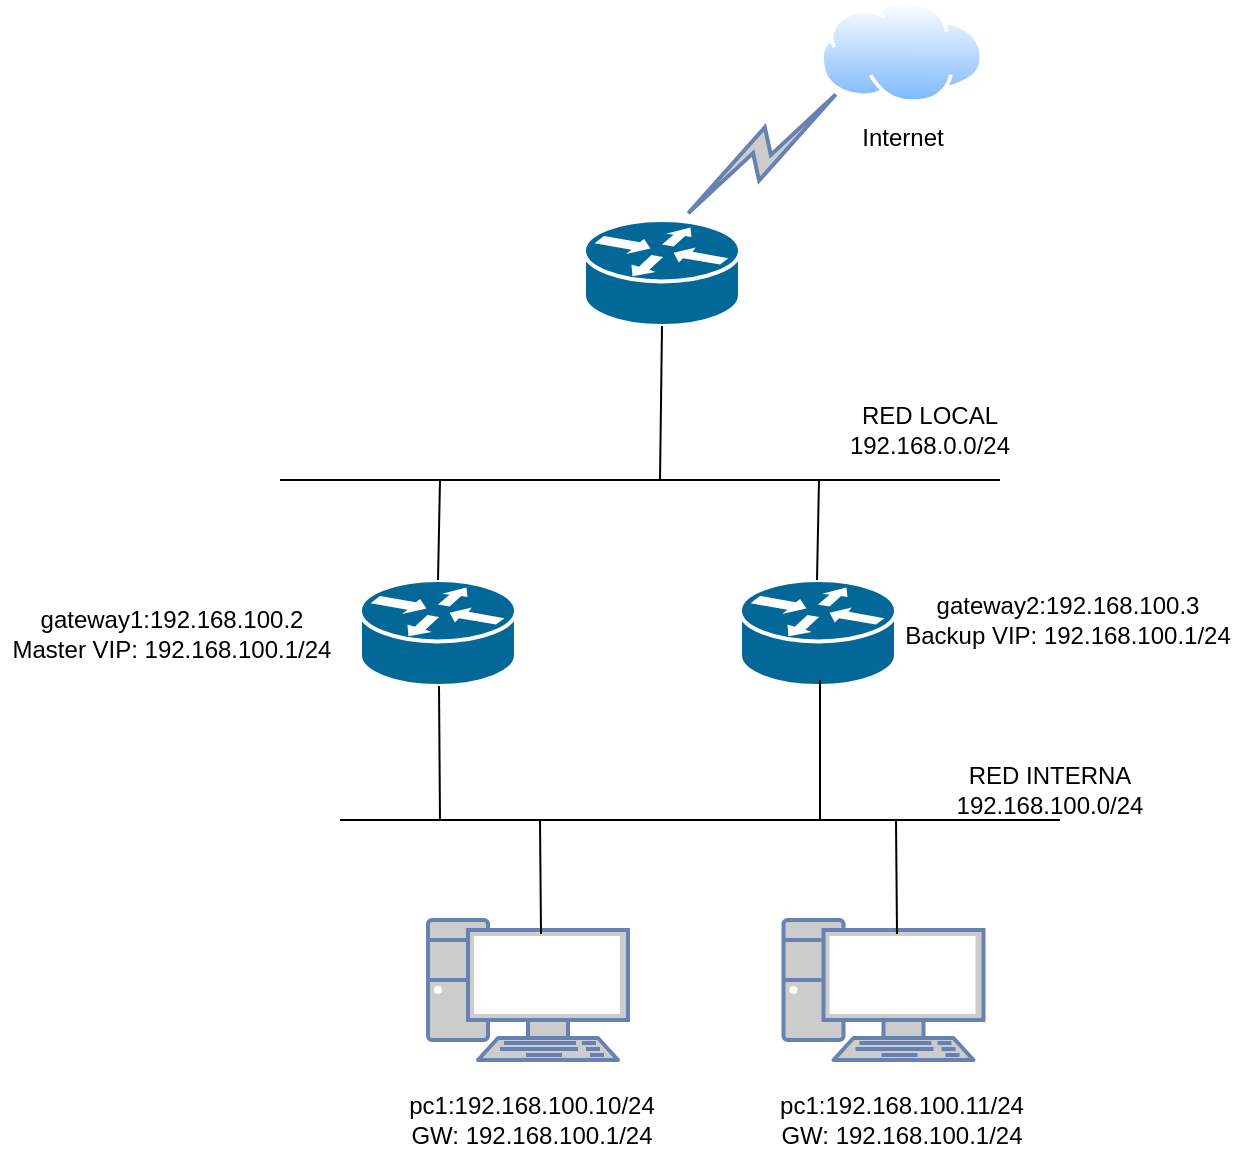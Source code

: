 <mxfile version="25.0.2">
  <diagram name="Página-1" id="mDYN-821p7YuuWUtL0jt">
    <mxGraphModel dx="1434" dy="2023" grid="1" gridSize="10" guides="1" tooltips="1" connect="1" arrows="1" fold="1" page="1" pageScale="1" pageWidth="827" pageHeight="1169" math="0" shadow="0">
      <root>
        <mxCell id="0" />
        <mxCell id="1" parent="0" />
        <mxCell id="b_0pfFG2Ol8MgR-79686-2" value="" style="shape=mxgraph.cisco.routers.router;sketch=0;html=1;pointerEvents=1;dashed=0;fillColor=#036897;strokeColor=#ffffff;strokeWidth=2;verticalLabelPosition=bottom;verticalAlign=top;align=center;outlineConnect=0;" parent="1" vertex="1">
          <mxGeometry x="280" y="250" width="78" height="53" as="geometry" />
        </mxCell>
        <mxCell id="b_0pfFG2Ol8MgR-79686-3" value="" style="shape=mxgraph.cisco.routers.router;sketch=0;html=1;pointerEvents=1;dashed=0;fillColor=#036897;strokeColor=#ffffff;strokeWidth=2;verticalLabelPosition=bottom;verticalAlign=top;align=center;outlineConnect=0;" parent="1" vertex="1">
          <mxGeometry x="470" y="250" width="78" height="53" as="geometry" />
        </mxCell>
        <mxCell id="b_0pfFG2Ol8MgR-79686-4" value="" style="shape=mxgraph.cisco.routers.router;sketch=0;html=1;pointerEvents=1;dashed=0;fillColor=#036897;strokeColor=#ffffff;strokeWidth=2;verticalLabelPosition=bottom;verticalAlign=top;align=center;outlineConnect=0;" parent="1" vertex="1">
          <mxGeometry x="392" y="70" width="78" height="53" as="geometry" />
        </mxCell>
        <mxCell id="b_0pfFG2Ol8MgR-79686-5" value="" style="fontColor=#0066CC;verticalAlign=top;verticalLabelPosition=bottom;labelPosition=center;align=center;html=1;outlineConnect=0;fillColor=#CCCCCC;strokeColor=#6881B3;gradientColor=none;gradientDirection=north;strokeWidth=2;shape=mxgraph.networks.pc;" parent="1" vertex="1">
          <mxGeometry x="314" y="420" width="100" height="70" as="geometry" />
        </mxCell>
        <mxCell id="b_0pfFG2Ol8MgR-79686-6" value="" style="fontColor=#0066CC;verticalAlign=top;verticalLabelPosition=bottom;labelPosition=center;align=center;html=1;outlineConnect=0;fillColor=#CCCCCC;strokeColor=#6881B3;gradientColor=none;gradientDirection=north;strokeWidth=2;shape=mxgraph.networks.pc;" parent="1" vertex="1">
          <mxGeometry x="491.75" y="420" width="100" height="70" as="geometry" />
        </mxCell>
        <mxCell id="b_0pfFG2Ol8MgR-79686-21" value="" style="endArrow=none;html=1;rounded=0;entryX=0.5;entryY=1;entryDx=0;entryDy=0;entryPerimeter=0;" parent="1" target="b_0pfFG2Ol8MgR-79686-4" edge="1">
          <mxGeometry width="50" height="50" relative="1" as="geometry">
            <mxPoint x="430" y="200" as="sourcePoint" />
            <mxPoint x="440" y="410" as="targetPoint" />
          </mxGeometry>
        </mxCell>
        <mxCell id="b_0pfFG2Ol8MgR-79686-22" value="Internet" style="image;aspect=fixed;perimeter=ellipsePerimeter;html=1;align=center;shadow=0;dashed=0;spacingTop=3;image=img/lib/active_directory/internet_cloud.svg;" parent="1" vertex="1">
          <mxGeometry x="510" y="-40" width="81.75" height="51.5" as="geometry" />
        </mxCell>
        <mxCell id="b_0pfFG2Ol8MgR-79686-24" value="" style="html=1;outlineConnect=0;fillColor=#CCCCCC;strokeColor=#6881B3;gradientColor=none;gradientDirection=north;strokeWidth=2;shape=mxgraph.networks.comm_link_edge;html=1;rounded=0;entryX=0;entryY=1;entryDx=0;entryDy=0;" parent="1" target="b_0pfFG2Ol8MgR-79686-22" edge="1">
          <mxGeometry width="100" height="100" relative="1" as="geometry">
            <mxPoint x="440" y="70" as="sourcePoint" />
            <mxPoint x="530" y="-30" as="targetPoint" />
          </mxGeometry>
        </mxCell>
        <mxCell id="b_0pfFG2Ol8MgR-79686-25" value="" style="endArrow=none;html=1;rounded=0;" parent="1" edge="1">
          <mxGeometry width="50" height="50" relative="1" as="geometry">
            <mxPoint x="240" y="200" as="sourcePoint" />
            <mxPoint x="600" y="200" as="targetPoint" />
          </mxGeometry>
        </mxCell>
        <mxCell id="b_0pfFG2Ol8MgR-79686-26" value="" style="endArrow=none;html=1;rounded=0;" parent="1" edge="1">
          <mxGeometry width="50" height="50" relative="1" as="geometry">
            <mxPoint x="270" y="370" as="sourcePoint" />
            <mxPoint x="630" y="370" as="targetPoint" />
          </mxGeometry>
        </mxCell>
        <mxCell id="b_0pfFG2Ol8MgR-79686-27" value="" style="endArrow=none;html=1;rounded=0;" parent="1" edge="1">
          <mxGeometry width="50" height="50" relative="1" as="geometry">
            <mxPoint x="319" y="250" as="sourcePoint" />
            <mxPoint x="320" y="200" as="targetPoint" />
          </mxGeometry>
        </mxCell>
        <mxCell id="b_0pfFG2Ol8MgR-79686-28" value="" style="endArrow=none;html=1;rounded=0;" parent="1" edge="1">
          <mxGeometry width="50" height="50" relative="1" as="geometry">
            <mxPoint x="508.5" y="250" as="sourcePoint" />
            <mxPoint x="509.5" y="200" as="targetPoint" />
          </mxGeometry>
        </mxCell>
        <mxCell id="b_0pfFG2Ol8MgR-79686-29" value="" style="endArrow=none;html=1;rounded=0;" parent="1" edge="1">
          <mxGeometry width="50" height="50" relative="1" as="geometry">
            <mxPoint x="510" y="370" as="sourcePoint" />
            <mxPoint x="510" y="300" as="targetPoint" />
          </mxGeometry>
        </mxCell>
        <mxCell id="b_0pfFG2Ol8MgR-79686-30" value="" style="endArrow=none;html=1;rounded=0;" parent="1" edge="1">
          <mxGeometry width="50" height="50" relative="1" as="geometry">
            <mxPoint x="320" y="370" as="sourcePoint" />
            <mxPoint x="319.5" y="303" as="targetPoint" />
          </mxGeometry>
        </mxCell>
        <mxCell id="b_0pfFG2Ol8MgR-79686-31" value="" style="endArrow=none;html=1;rounded=0;" parent="1" edge="1">
          <mxGeometry width="50" height="50" relative="1" as="geometry">
            <mxPoint x="370.5" y="427" as="sourcePoint" />
            <mxPoint x="370" y="370" as="targetPoint" />
          </mxGeometry>
        </mxCell>
        <mxCell id="b_0pfFG2Ol8MgR-79686-32" value="" style="endArrow=none;html=1;rounded=0;" parent="1" edge="1">
          <mxGeometry width="50" height="50" relative="1" as="geometry">
            <mxPoint x="548.5" y="427" as="sourcePoint" />
            <mxPoint x="548" y="370" as="targetPoint" />
          </mxGeometry>
        </mxCell>
        <mxCell id="b_0pfFG2Ol8MgR-79686-33" value="RED INTERNA&lt;div&gt;192.168.100.0/24&lt;/div&gt;" style="text;html=1;align=center;verticalAlign=middle;whiteSpace=wrap;rounded=0;" parent="1" vertex="1">
          <mxGeometry x="570" y="340" width="110" height="30" as="geometry" />
        </mxCell>
        <mxCell id="b_0pfFG2Ol8MgR-79686-34" value="gateway2:192.168.100.3&lt;div&gt;Backup VIP: 192.168.100.1/24&lt;/div&gt;" style="text;html=1;align=center;verticalAlign=middle;whiteSpace=wrap;rounded=0;" parent="1" vertex="1">
          <mxGeometry x="548" y="250" width="172" height="40" as="geometry" />
        </mxCell>
        <mxCell id="b_0pfFG2Ol8MgR-79686-35" value="gateway1:192.168.100.2&lt;div&gt;Master VIP: 192.168.100.1/24&lt;/div&gt;" style="text;html=1;align=center;verticalAlign=middle;whiteSpace=wrap;rounded=0;" parent="1" vertex="1">
          <mxGeometry x="100" y="256.5" width="172" height="40" as="geometry" />
        </mxCell>
        <mxCell id="b_0pfFG2Ol8MgR-79686-36" value="RED LOCAL&lt;div&gt;192.168.0.0/24&lt;/div&gt;" style="text;html=1;align=center;verticalAlign=middle;whiteSpace=wrap;rounded=0;" parent="1" vertex="1">
          <mxGeometry x="510" y="160" width="110" height="30" as="geometry" />
        </mxCell>
        <mxCell id="b_0pfFG2Ol8MgR-79686-37" value="pc1:192.168.100.10/24&lt;div&gt;GW: 192.168.100.1/24&lt;/div&gt;" style="text;html=1;align=center;verticalAlign=middle;whiteSpace=wrap;rounded=0;" parent="1" vertex="1">
          <mxGeometry x="280" y="500" width="172" height="40" as="geometry" />
        </mxCell>
        <mxCell id="b_0pfFG2Ol8MgR-79686-38" value="pc1:192.168.100.11/24&lt;div&gt;GW: 192.168.100.1/24&lt;/div&gt;" style="text;html=1;align=center;verticalAlign=middle;whiteSpace=wrap;rounded=0;" parent="1" vertex="1">
          <mxGeometry x="464.88" y="500" width="172" height="40" as="geometry" />
        </mxCell>
      </root>
    </mxGraphModel>
  </diagram>
</mxfile>
